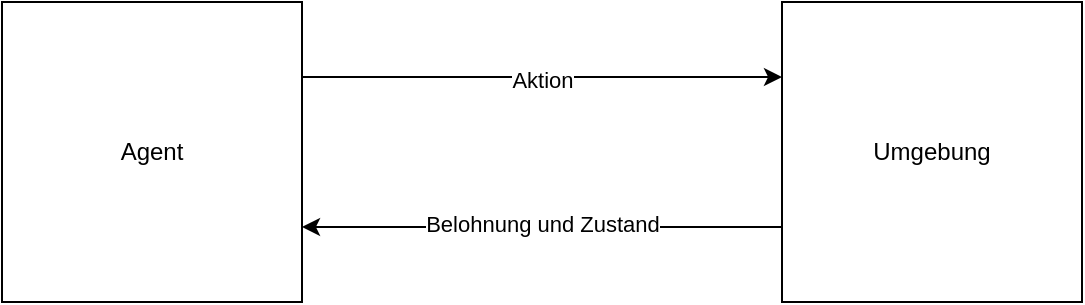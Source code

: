 <mxfile version="22.1.3" type="device">
  <diagram name="Seite-1" id="Zw-DnKGBAnq04CrAOmq3">
    <mxGraphModel dx="1426" dy="797" grid="1" gridSize="10" guides="1" tooltips="1" connect="1" arrows="1" fold="1" page="1" pageScale="1" pageWidth="827" pageHeight="1169" math="0" shadow="0">
      <root>
        <mxCell id="0" />
        <mxCell id="1" parent="0" />
        <mxCell id="m7roJ9U3dz_MMhPMtuqY-4" style="edgeStyle=orthogonalEdgeStyle;rounded=0;orthogonalLoop=1;jettySize=auto;html=1;exitX=1;exitY=0.25;exitDx=0;exitDy=0;entryX=0;entryY=0.25;entryDx=0;entryDy=0;" edge="1" parent="1" source="m7roJ9U3dz_MMhPMtuqY-1" target="m7roJ9U3dz_MMhPMtuqY-2">
          <mxGeometry relative="1" as="geometry" />
        </mxCell>
        <mxCell id="m7roJ9U3dz_MMhPMtuqY-6" value="Aktion" style="edgeLabel;html=1;align=center;verticalAlign=middle;resizable=0;points=[];" vertex="1" connectable="0" parent="m7roJ9U3dz_MMhPMtuqY-4">
          <mxGeometry x="0.017" relative="1" as="geometry">
            <mxPoint x="-2" y="1" as="offset" />
          </mxGeometry>
        </mxCell>
        <mxCell id="m7roJ9U3dz_MMhPMtuqY-1" value="Agent" style="whiteSpace=wrap;html=1;aspect=fixed;" vertex="1" parent="1">
          <mxGeometry x="130" y="260" width="150" height="150" as="geometry" />
        </mxCell>
        <mxCell id="m7roJ9U3dz_MMhPMtuqY-5" style="edgeStyle=orthogonalEdgeStyle;rounded=0;orthogonalLoop=1;jettySize=auto;html=1;exitX=0;exitY=0.75;exitDx=0;exitDy=0;entryX=1;entryY=0.75;entryDx=0;entryDy=0;" edge="1" parent="1" source="m7roJ9U3dz_MMhPMtuqY-2" target="m7roJ9U3dz_MMhPMtuqY-1">
          <mxGeometry relative="1" as="geometry" />
        </mxCell>
        <mxCell id="m7roJ9U3dz_MMhPMtuqY-7" value="Belohnung und Zustand" style="edgeLabel;html=1;align=center;verticalAlign=middle;resizable=0;points=[];" vertex="1" connectable="0" parent="m7roJ9U3dz_MMhPMtuqY-5">
          <mxGeometry x="-0.042" y="2" relative="1" as="geometry">
            <mxPoint x="-5" y="-4" as="offset" />
          </mxGeometry>
        </mxCell>
        <mxCell id="m7roJ9U3dz_MMhPMtuqY-2" value="Umgebung" style="whiteSpace=wrap;html=1;aspect=fixed;" vertex="1" parent="1">
          <mxGeometry x="520" y="260" width="150" height="150" as="geometry" />
        </mxCell>
      </root>
    </mxGraphModel>
  </diagram>
</mxfile>
